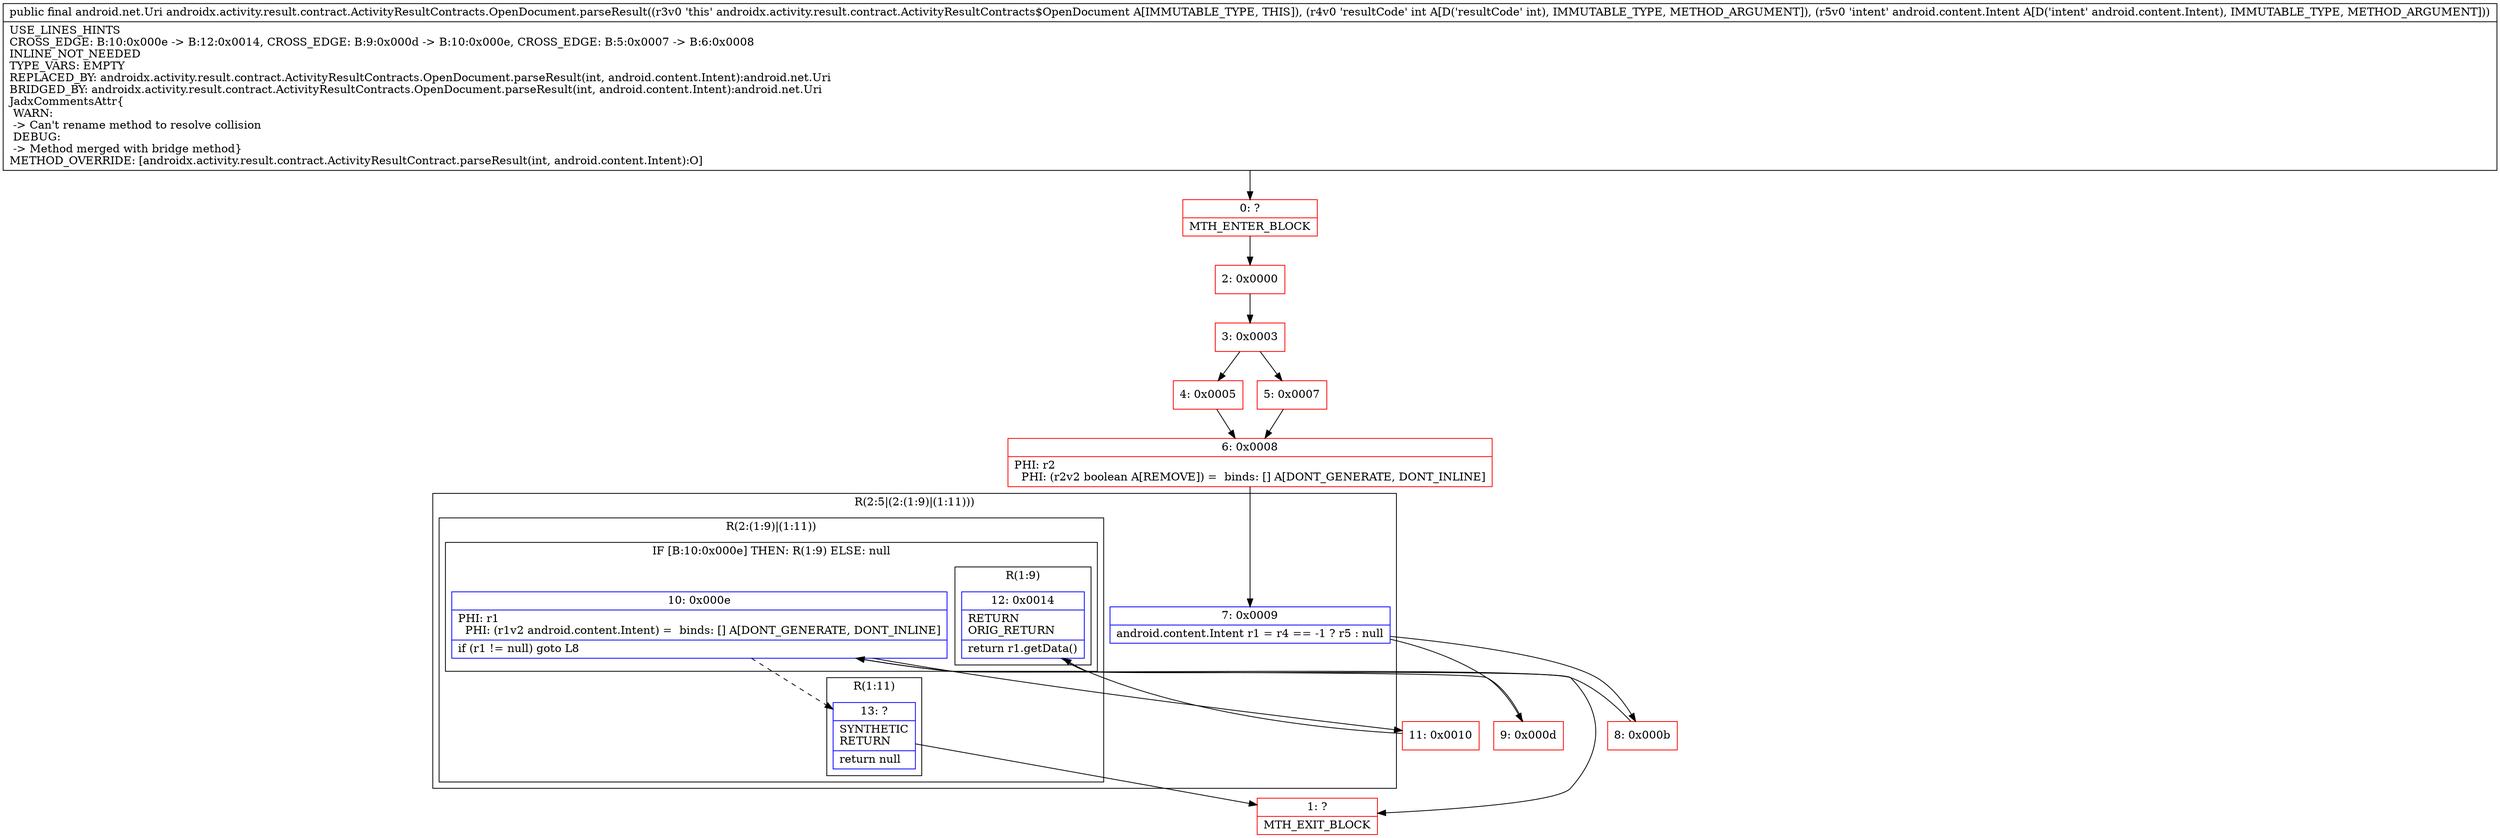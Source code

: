digraph "CFG forandroidx.activity.result.contract.ActivityResultContracts.OpenDocument.parseResult(ILandroid\/content\/Intent;)Landroid\/net\/Uri;" {
subgraph cluster_Region_226883814 {
label = "R(2:5|(2:(1:9)|(1:11)))";
node [shape=record,color=blue];
Node_7 [shape=record,label="{7\:\ 0x0009|android.content.Intent r1 = r4 == \-1 ? r5 : null\l}"];
subgraph cluster_Region_1767444612 {
label = "R(2:(1:9)|(1:11))";
node [shape=record,color=blue];
subgraph cluster_IfRegion_1326942057 {
label = "IF [B:10:0x000e] THEN: R(1:9) ELSE: null";
node [shape=record,color=blue];
Node_10 [shape=record,label="{10\:\ 0x000e|PHI: r1 \l  PHI: (r1v2 android.content.Intent) =  binds: [] A[DONT_GENERATE, DONT_INLINE]\l|if (r1 != null) goto L8\l}"];
subgraph cluster_Region_41081855 {
label = "R(1:9)";
node [shape=record,color=blue];
Node_12 [shape=record,label="{12\:\ 0x0014|RETURN\lORIG_RETURN\l|return r1.getData()\l}"];
}
}
subgraph cluster_Region_1769079344 {
label = "R(1:11)";
node [shape=record,color=blue];
Node_13 [shape=record,label="{13\:\ ?|SYNTHETIC\lRETURN\l|return null\l}"];
}
}
}
Node_0 [shape=record,color=red,label="{0\:\ ?|MTH_ENTER_BLOCK\l}"];
Node_2 [shape=record,color=red,label="{2\:\ 0x0000}"];
Node_3 [shape=record,color=red,label="{3\:\ 0x0003}"];
Node_4 [shape=record,color=red,label="{4\:\ 0x0005}"];
Node_6 [shape=record,color=red,label="{6\:\ 0x0008|PHI: r2 \l  PHI: (r2v2 boolean A[REMOVE]) =  binds: [] A[DONT_GENERATE, DONT_INLINE]\l}"];
Node_8 [shape=record,color=red,label="{8\:\ 0x000b}"];
Node_11 [shape=record,color=red,label="{11\:\ 0x0010}"];
Node_1 [shape=record,color=red,label="{1\:\ ?|MTH_EXIT_BLOCK\l}"];
Node_9 [shape=record,color=red,label="{9\:\ 0x000d}"];
Node_5 [shape=record,color=red,label="{5\:\ 0x0007}"];
MethodNode[shape=record,label="{public final android.net.Uri androidx.activity.result.contract.ActivityResultContracts.OpenDocument.parseResult((r3v0 'this' androidx.activity.result.contract.ActivityResultContracts$OpenDocument A[IMMUTABLE_TYPE, THIS]), (r4v0 'resultCode' int A[D('resultCode' int), IMMUTABLE_TYPE, METHOD_ARGUMENT]), (r5v0 'intent' android.content.Intent A[D('intent' android.content.Intent), IMMUTABLE_TYPE, METHOD_ARGUMENT]))  | USE_LINES_HINTS\lCROSS_EDGE: B:10:0x000e \-\> B:12:0x0014, CROSS_EDGE: B:9:0x000d \-\> B:10:0x000e, CROSS_EDGE: B:5:0x0007 \-\> B:6:0x0008\lINLINE_NOT_NEEDED\lTYPE_VARS: EMPTY\lREPLACED_BY: androidx.activity.result.contract.ActivityResultContracts.OpenDocument.parseResult(int, android.content.Intent):android.net.Uri\lBRIDGED_BY: androidx.activity.result.contract.ActivityResultContracts.OpenDocument.parseResult(int, android.content.Intent):android.net.Uri\lJadxCommentsAttr\{\l WARN: \l \-\> Can't rename method to resolve collision\l DEBUG: \l \-\> Method merged with bridge method\}\lMETHOD_OVERRIDE: [androidx.activity.result.contract.ActivityResultContract.parseResult(int, android.content.Intent):O]\l}"];
MethodNode -> Node_0;Node_7 -> Node_8;
Node_7 -> Node_9;
Node_10 -> Node_11;
Node_10 -> Node_13[style=dashed];
Node_12 -> Node_1;
Node_13 -> Node_1;
Node_0 -> Node_2;
Node_2 -> Node_3;
Node_3 -> Node_4;
Node_3 -> Node_5;
Node_4 -> Node_6;
Node_6 -> Node_7;
Node_8 -> Node_10;
Node_11 -> Node_12;
Node_9 -> Node_10;
Node_5 -> Node_6;
}

